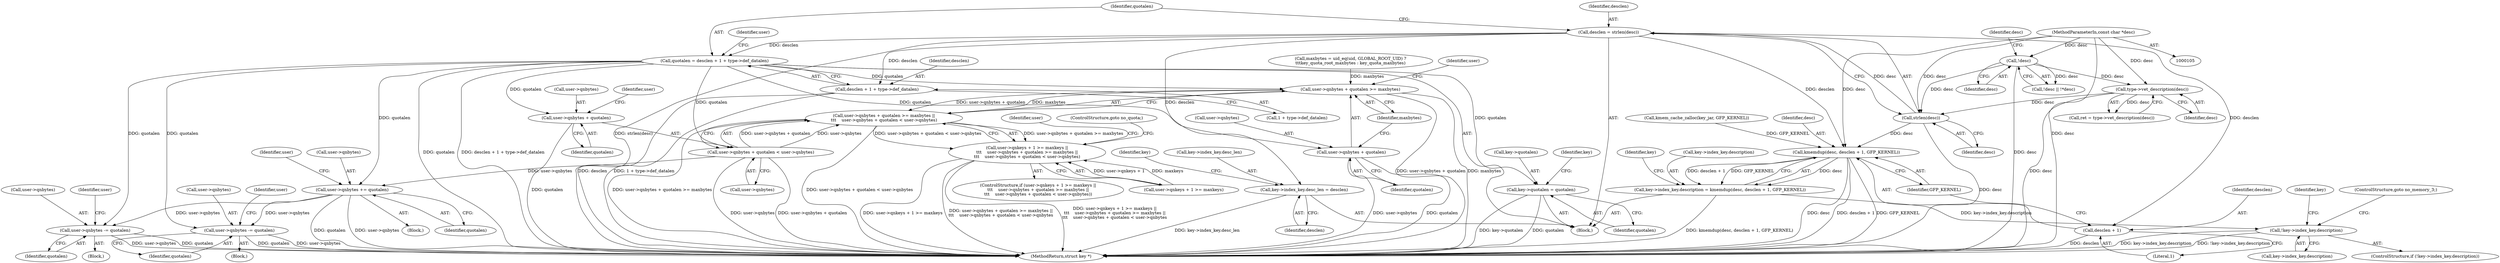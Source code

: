 digraph "0_linux_237bbd29f7a049d310d907f4b2716a7feef9abf3@API" {
"1000155" [label="(Call,desclen = strlen(desc))"];
"1000157" [label="(Call,strlen(desc))"];
"1000143" [label="(Call,type->vet_description(desc))"];
"1000130" [label="(Call,!desc)"];
"1000107" [label="(MethodParameterIn,const char *desc)"];
"1000159" [label="(Call,quotalen = desclen + 1 + type->def_datalen)"];
"1000221" [label="(Call,user->qnbytes + quotalen >= maxbytes)"];
"1000220" [label="(Call,user->qnbytes + quotalen >= maxbytes ||\n\t\t\t    user->qnbytes + quotalen < user->qnbytes)"];
"1000212" [label="(Call,user->qnkeys + 1 >= maxkeys ||\n\t\t\t    user->qnbytes + quotalen >= maxbytes ||\n\t\t\t    user->qnbytes + quotalen < user->qnbytes)"];
"1000222" [label="(Call,user->qnbytes + quotalen)"];
"1000228" [label="(Call,user->qnbytes + quotalen < user->qnbytes)"];
"1000242" [label="(Call,user->qnbytes += quotalen)"];
"1000435" [label="(Call,user->qnbytes -= quotalen)"];
"1000472" [label="(Call,user->qnbytes -= quotalen)"];
"1000229" [label="(Call,user->qnbytes + quotalen)"];
"1000320" [label="(Call,key->quotalen = quotalen)"];
"1000161" [label="(Call,desclen + 1 + type->def_datalen)"];
"1000261" [label="(Call,key->index_key.desc_len = desclen)"];
"1000274" [label="(Call,kmemdup(desc, desclen + 1, GFP_KERNEL))"];
"1000268" [label="(Call,key->index_key.description = kmemdup(desc, desclen + 1, GFP_KERNEL))"];
"1000281" [label="(Call,!key->index_key.description)"];
"1000276" [label="(Call,desclen + 1)"];
"1000160" [label="(Identifier,quotalen)"];
"1000240" [label="(Identifier,user)"];
"1000246" [label="(Identifier,quotalen)"];
"1000324" [label="(Identifier,quotalen)"];
"1000157" [label="(Call,strlen(desc))"];
"1000268" [label="(Call,key->index_key.description = kmemdup(desc, desclen + 1, GFP_KERNEL))"];
"1000274" [label="(Call,kmemdup(desc, desclen + 1, GFP_KERNEL))"];
"1000129" [label="(Call,!desc || !*desc)"];
"1000269" [label="(Call,key->index_key.description)"];
"1000156" [label="(Identifier,desclen)"];
"1000261" [label="(Call,key->index_key.desc_len = desclen)"];
"1000158" [label="(Identifier,desc)"];
"1000243" [label="(Call,user->qnbytes)"];
"1000163" [label="(Call,1 + type->def_datalen)"];
"1000161" [label="(Call,desclen + 1 + type->def_datalen)"];
"1000320" [label="(Call,key->quotalen = quotalen)"];
"1000250" [label="(Identifier,user)"];
"1000155" [label="(Call,desclen = strlen(desc))"];
"1000162" [label="(Identifier,desclen)"];
"1000213" [label="(Call,user->qnkeys + 1 >= maxkeys)"];
"1000279" [label="(Identifier,GFP_KERNEL)"];
"1000130" [label="(Call,!desc)"];
"1000425" [label="(Block,)"];
"1000271" [label="(Identifier,key)"];
"1000280" [label="(ControlStructure,if (!key->index_key.description))"];
"1000169" [label="(Identifier,user)"];
"1000277" [label="(Identifier,desclen)"];
"1000435" [label="(Call,user->qnbytes -= quotalen)"];
"1000211" [label="(ControlStructure,if (user->qnkeys + 1 >= maxkeys ||\n\t\t\t    user->qnbytes + quotalen >= maxbytes ||\n\t\t\t    user->qnbytes + quotalen < user->qnbytes))"];
"1000107" [label="(MethodParameterIn,const char *desc)"];
"1000192" [label="(Call,maxbytes = uid_eq(uid, GLOBAL_ROOT_UID) ?\n\t\t\tkey_quota_root_maxbytes : key_quota_maxbytes)"];
"1000229" [label="(Call,user->qnbytes + quotalen)"];
"1000291" [label="(Identifier,key)"];
"1000143" [label="(Call,type->vet_description(desc))"];
"1000473" [label="(Call,user->qnbytes)"];
"1000480" [label="(Identifier,user)"];
"1000275" [label="(Identifier,desc)"];
"1000281" [label="(Call,!key->index_key.description)"];
"1000242" [label="(Call,user->qnbytes += quotalen)"];
"1000181" [label="(Block,)"];
"1000254" [label="(Call,kmem_cache_zalloc(key_jar, GFP_KERNEL))"];
"1000472" [label="(Call,user->qnbytes -= quotalen)"];
"1000439" [label="(Identifier,quotalen)"];
"1000134" [label="(Identifier,desc)"];
"1000159" [label="(Call,quotalen = desclen + 1 + type->def_datalen)"];
"1000131" [label="(Identifier,desc)"];
"1000443" [label="(Identifier,user)"];
"1000262" [label="(Call,key->index_key.desc_len)"];
"1000282" [label="(Call,key->index_key.description)"];
"1000230" [label="(Call,user->qnbytes)"];
"1000278" [label="(Literal,1)"];
"1000222" [label="(Call,user->qnbytes + quotalen)"];
"1000141" [label="(Call,ret = type->vet_description(desc))"];
"1000462" [label="(Block,)"];
"1000233" [label="(Identifier,quotalen)"];
"1000114" [label="(Block,)"];
"1000284" [label="(Identifier,key)"];
"1000220" [label="(Call,user->qnbytes + quotalen >= maxbytes ||\n\t\t\t    user->qnbytes + quotalen < user->qnbytes)"];
"1000327" [label="(Identifier,key)"];
"1000227" [label="(Identifier,maxbytes)"];
"1000287" [label="(ControlStructure,goto no_memory_3;)"];
"1000223" [label="(Call,user->qnbytes)"];
"1000212" [label="(Call,user->qnkeys + 1 >= maxkeys ||\n\t\t\t    user->qnbytes + quotalen >= maxbytes ||\n\t\t\t    user->qnbytes + quotalen < user->qnbytes)"];
"1000321" [label="(Call,key->quotalen)"];
"1000505" [label="(MethodReturn,struct key *)"];
"1000221" [label="(Call,user->qnbytes + quotalen >= maxbytes)"];
"1000436" [label="(Call,user->qnbytes)"];
"1000235" [label="(Identifier,user)"];
"1000276" [label="(Call,desclen + 1)"];
"1000228" [label="(Call,user->qnbytes + quotalen < user->qnbytes)"];
"1000237" [label="(ControlStructure,goto no_quota;)"];
"1000144" [label="(Identifier,desc)"];
"1000226" [label="(Identifier,quotalen)"];
"1000267" [label="(Identifier,desclen)"];
"1000231" [label="(Identifier,user)"];
"1000234" [label="(Call,user->qnbytes)"];
"1000476" [label="(Identifier,quotalen)"];
"1000155" -> "1000114"  [label="AST: "];
"1000155" -> "1000157"  [label="CFG: "];
"1000156" -> "1000155"  [label="AST: "];
"1000157" -> "1000155"  [label="AST: "];
"1000160" -> "1000155"  [label="CFG: "];
"1000155" -> "1000505"  [label="DDG: strlen(desc)"];
"1000157" -> "1000155"  [label="DDG: desc"];
"1000155" -> "1000159"  [label="DDG: desclen"];
"1000155" -> "1000161"  [label="DDG: desclen"];
"1000155" -> "1000261"  [label="DDG: desclen"];
"1000155" -> "1000274"  [label="DDG: desclen"];
"1000155" -> "1000276"  [label="DDG: desclen"];
"1000157" -> "1000158"  [label="CFG: "];
"1000158" -> "1000157"  [label="AST: "];
"1000157" -> "1000505"  [label="DDG: desc"];
"1000143" -> "1000157"  [label="DDG: desc"];
"1000130" -> "1000157"  [label="DDG: desc"];
"1000107" -> "1000157"  [label="DDG: desc"];
"1000157" -> "1000274"  [label="DDG: desc"];
"1000143" -> "1000141"  [label="AST: "];
"1000143" -> "1000144"  [label="CFG: "];
"1000144" -> "1000143"  [label="AST: "];
"1000141" -> "1000143"  [label="CFG: "];
"1000143" -> "1000505"  [label="DDG: desc"];
"1000143" -> "1000141"  [label="DDG: desc"];
"1000130" -> "1000143"  [label="DDG: desc"];
"1000107" -> "1000143"  [label="DDG: desc"];
"1000130" -> "1000129"  [label="AST: "];
"1000130" -> "1000131"  [label="CFG: "];
"1000131" -> "1000130"  [label="AST: "];
"1000134" -> "1000130"  [label="CFG: "];
"1000129" -> "1000130"  [label="CFG: "];
"1000130" -> "1000505"  [label="DDG: desc"];
"1000130" -> "1000129"  [label="DDG: desc"];
"1000107" -> "1000130"  [label="DDG: desc"];
"1000107" -> "1000105"  [label="AST: "];
"1000107" -> "1000505"  [label="DDG: desc"];
"1000107" -> "1000274"  [label="DDG: desc"];
"1000159" -> "1000114"  [label="AST: "];
"1000159" -> "1000161"  [label="CFG: "];
"1000160" -> "1000159"  [label="AST: "];
"1000161" -> "1000159"  [label="AST: "];
"1000169" -> "1000159"  [label="CFG: "];
"1000159" -> "1000505"  [label="DDG: quotalen"];
"1000159" -> "1000505"  [label="DDG: desclen + 1 + type->def_datalen"];
"1000159" -> "1000221"  [label="DDG: quotalen"];
"1000159" -> "1000222"  [label="DDG: quotalen"];
"1000159" -> "1000228"  [label="DDG: quotalen"];
"1000159" -> "1000229"  [label="DDG: quotalen"];
"1000159" -> "1000242"  [label="DDG: quotalen"];
"1000159" -> "1000320"  [label="DDG: quotalen"];
"1000159" -> "1000435"  [label="DDG: quotalen"];
"1000159" -> "1000472"  [label="DDG: quotalen"];
"1000221" -> "1000220"  [label="AST: "];
"1000221" -> "1000227"  [label="CFG: "];
"1000222" -> "1000221"  [label="AST: "];
"1000227" -> "1000221"  [label="AST: "];
"1000231" -> "1000221"  [label="CFG: "];
"1000220" -> "1000221"  [label="CFG: "];
"1000221" -> "1000505"  [label="DDG: maxbytes"];
"1000221" -> "1000505"  [label="DDG: user->qnbytes + quotalen"];
"1000221" -> "1000220"  [label="DDG: user->qnbytes + quotalen"];
"1000221" -> "1000220"  [label="DDG: maxbytes"];
"1000192" -> "1000221"  [label="DDG: maxbytes"];
"1000220" -> "1000212"  [label="AST: "];
"1000220" -> "1000228"  [label="CFG: "];
"1000228" -> "1000220"  [label="AST: "];
"1000212" -> "1000220"  [label="CFG: "];
"1000220" -> "1000505"  [label="DDG: user->qnbytes + quotalen >= maxbytes"];
"1000220" -> "1000505"  [label="DDG: user->qnbytes + quotalen < user->qnbytes"];
"1000220" -> "1000212"  [label="DDG: user->qnbytes + quotalen >= maxbytes"];
"1000220" -> "1000212"  [label="DDG: user->qnbytes + quotalen < user->qnbytes"];
"1000228" -> "1000220"  [label="DDG: user->qnbytes + quotalen"];
"1000228" -> "1000220"  [label="DDG: user->qnbytes"];
"1000212" -> "1000211"  [label="AST: "];
"1000212" -> "1000213"  [label="CFG: "];
"1000213" -> "1000212"  [label="AST: "];
"1000237" -> "1000212"  [label="CFG: "];
"1000240" -> "1000212"  [label="CFG: "];
"1000212" -> "1000505"  [label="DDG: user->qnkeys + 1 >= maxkeys ||\n\t\t\t    user->qnbytes + quotalen >= maxbytes ||\n\t\t\t    user->qnbytes + quotalen < user->qnbytes"];
"1000212" -> "1000505"  [label="DDG: user->qnkeys + 1 >= maxkeys"];
"1000212" -> "1000505"  [label="DDG: user->qnbytes + quotalen >= maxbytes ||\n\t\t\t    user->qnbytes + quotalen < user->qnbytes"];
"1000213" -> "1000212"  [label="DDG: user->qnkeys + 1"];
"1000213" -> "1000212"  [label="DDG: maxkeys"];
"1000222" -> "1000226"  [label="CFG: "];
"1000223" -> "1000222"  [label="AST: "];
"1000226" -> "1000222"  [label="AST: "];
"1000227" -> "1000222"  [label="CFG: "];
"1000222" -> "1000505"  [label="DDG: user->qnbytes"];
"1000222" -> "1000505"  [label="DDG: quotalen"];
"1000228" -> "1000234"  [label="CFG: "];
"1000229" -> "1000228"  [label="AST: "];
"1000234" -> "1000228"  [label="AST: "];
"1000228" -> "1000505"  [label="DDG: user->qnbytes + quotalen"];
"1000228" -> "1000505"  [label="DDG: user->qnbytes"];
"1000228" -> "1000242"  [label="DDG: user->qnbytes"];
"1000242" -> "1000181"  [label="AST: "];
"1000242" -> "1000246"  [label="CFG: "];
"1000243" -> "1000242"  [label="AST: "];
"1000246" -> "1000242"  [label="AST: "];
"1000250" -> "1000242"  [label="CFG: "];
"1000242" -> "1000505"  [label="DDG: quotalen"];
"1000242" -> "1000505"  [label="DDG: user->qnbytes"];
"1000242" -> "1000435"  [label="DDG: user->qnbytes"];
"1000242" -> "1000472"  [label="DDG: user->qnbytes"];
"1000435" -> "1000425"  [label="AST: "];
"1000435" -> "1000439"  [label="CFG: "];
"1000436" -> "1000435"  [label="AST: "];
"1000439" -> "1000435"  [label="AST: "];
"1000443" -> "1000435"  [label="CFG: "];
"1000435" -> "1000505"  [label="DDG: user->qnbytes"];
"1000435" -> "1000505"  [label="DDG: quotalen"];
"1000472" -> "1000462"  [label="AST: "];
"1000472" -> "1000476"  [label="CFG: "];
"1000473" -> "1000472"  [label="AST: "];
"1000476" -> "1000472"  [label="AST: "];
"1000480" -> "1000472"  [label="CFG: "];
"1000472" -> "1000505"  [label="DDG: quotalen"];
"1000472" -> "1000505"  [label="DDG: user->qnbytes"];
"1000229" -> "1000233"  [label="CFG: "];
"1000230" -> "1000229"  [label="AST: "];
"1000233" -> "1000229"  [label="AST: "];
"1000235" -> "1000229"  [label="CFG: "];
"1000229" -> "1000505"  [label="DDG: quotalen"];
"1000320" -> "1000114"  [label="AST: "];
"1000320" -> "1000324"  [label="CFG: "];
"1000321" -> "1000320"  [label="AST: "];
"1000324" -> "1000320"  [label="AST: "];
"1000327" -> "1000320"  [label="CFG: "];
"1000320" -> "1000505"  [label="DDG: quotalen"];
"1000320" -> "1000505"  [label="DDG: key->quotalen"];
"1000161" -> "1000163"  [label="CFG: "];
"1000162" -> "1000161"  [label="AST: "];
"1000163" -> "1000161"  [label="AST: "];
"1000161" -> "1000505"  [label="DDG: 1 + type->def_datalen"];
"1000161" -> "1000505"  [label="DDG: desclen"];
"1000261" -> "1000114"  [label="AST: "];
"1000261" -> "1000267"  [label="CFG: "];
"1000262" -> "1000261"  [label="AST: "];
"1000267" -> "1000261"  [label="AST: "];
"1000271" -> "1000261"  [label="CFG: "];
"1000261" -> "1000505"  [label="DDG: key->index_key.desc_len"];
"1000274" -> "1000268"  [label="AST: "];
"1000274" -> "1000279"  [label="CFG: "];
"1000275" -> "1000274"  [label="AST: "];
"1000276" -> "1000274"  [label="AST: "];
"1000279" -> "1000274"  [label="AST: "];
"1000268" -> "1000274"  [label="CFG: "];
"1000274" -> "1000505"  [label="DDG: desc"];
"1000274" -> "1000505"  [label="DDG: desclen + 1"];
"1000274" -> "1000505"  [label="DDG: GFP_KERNEL"];
"1000274" -> "1000268"  [label="DDG: desc"];
"1000274" -> "1000268"  [label="DDG: desclen + 1"];
"1000274" -> "1000268"  [label="DDG: GFP_KERNEL"];
"1000254" -> "1000274"  [label="DDG: GFP_KERNEL"];
"1000268" -> "1000114"  [label="AST: "];
"1000269" -> "1000268"  [label="AST: "];
"1000284" -> "1000268"  [label="CFG: "];
"1000268" -> "1000505"  [label="DDG: kmemdup(desc, desclen + 1, GFP_KERNEL)"];
"1000268" -> "1000281"  [label="DDG: key->index_key.description"];
"1000281" -> "1000280"  [label="AST: "];
"1000281" -> "1000282"  [label="CFG: "];
"1000282" -> "1000281"  [label="AST: "];
"1000287" -> "1000281"  [label="CFG: "];
"1000291" -> "1000281"  [label="CFG: "];
"1000281" -> "1000505"  [label="DDG: key->index_key.description"];
"1000281" -> "1000505"  [label="DDG: !key->index_key.description"];
"1000276" -> "1000278"  [label="CFG: "];
"1000277" -> "1000276"  [label="AST: "];
"1000278" -> "1000276"  [label="AST: "];
"1000279" -> "1000276"  [label="CFG: "];
"1000276" -> "1000505"  [label="DDG: desclen"];
}
